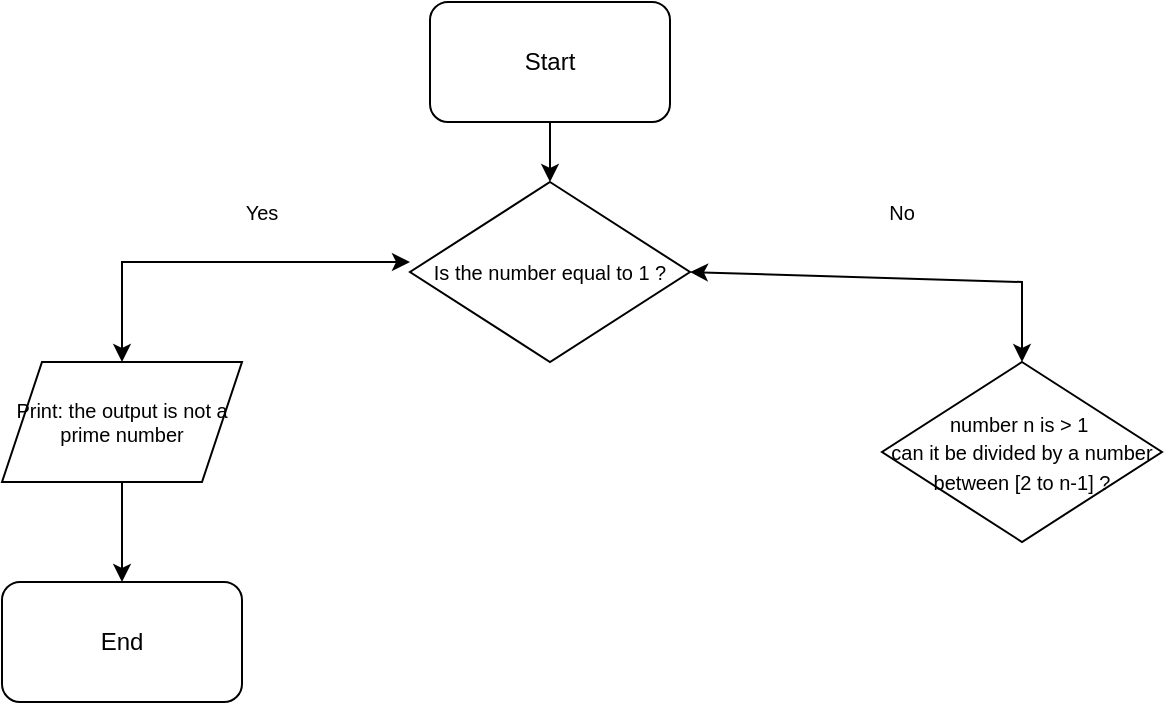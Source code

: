 <mxfile version="20.8.5" type="github">
  <diagram id="JN8HsiP1qvr515lzn4uR" name="Page-1">
    <mxGraphModel dx="1050" dy="587" grid="1" gridSize="10" guides="1" tooltips="1" connect="1" arrows="1" fold="1" page="1" pageScale="1" pageWidth="827" pageHeight="1169" math="0" shadow="0">
      <root>
        <mxCell id="0" />
        <mxCell id="1" parent="0" />
        <mxCell id="N72v5_LS_6uYHO4OY740-4" style="edgeStyle=orthogonalEdgeStyle;rounded=0;orthogonalLoop=1;jettySize=auto;html=1;exitX=0.5;exitY=1;exitDx=0;exitDy=0;" edge="1" parent="1" source="N72v5_LS_6uYHO4OY740-1">
          <mxGeometry relative="1" as="geometry">
            <mxPoint x="414" y="130" as="targetPoint" />
          </mxGeometry>
        </mxCell>
        <mxCell id="N72v5_LS_6uYHO4OY740-1" value="Start" style="rounded=1;whiteSpace=wrap;html=1;" vertex="1" parent="1">
          <mxGeometry x="354" y="40" width="120" height="60" as="geometry" />
        </mxCell>
        <mxCell id="N72v5_LS_6uYHO4OY740-5" value="&lt;div style=&quot;&quot;&gt;&lt;span style=&quot;background-color: initial;&quot;&gt;&lt;font style=&quot;font-size: 10px;&quot;&gt;Is the number equal to 1 ?&lt;/font&gt;&lt;/span&gt;&lt;/div&gt;" style="rhombus;whiteSpace=wrap;html=1;align=center;" vertex="1" parent="1">
          <mxGeometry x="344" y="130" width="140" height="90" as="geometry" />
        </mxCell>
        <mxCell id="N72v5_LS_6uYHO4OY740-6" style="edgeStyle=orthogonalEdgeStyle;rounded=0;orthogonalLoop=1;jettySize=auto;html=1;exitX=0.5;exitY=1;exitDx=0;exitDy=0;fontSize=10;" edge="1" parent="1" source="N72v5_LS_6uYHO4OY740-5" target="N72v5_LS_6uYHO4OY740-5">
          <mxGeometry relative="1" as="geometry" />
        </mxCell>
        <mxCell id="N72v5_LS_6uYHO4OY740-9" value="" style="endArrow=classic;startArrow=classic;html=1;rounded=0;fontSize=10;" edge="1" parent="1">
          <mxGeometry width="50" height="50" relative="1" as="geometry">
            <mxPoint x="200" y="220" as="sourcePoint" />
            <mxPoint x="344" y="170" as="targetPoint" />
            <Array as="points">
              <mxPoint x="200" y="210" />
              <mxPoint x="200" y="170" />
            </Array>
          </mxGeometry>
        </mxCell>
        <mxCell id="N72v5_LS_6uYHO4OY740-12" style="edgeStyle=orthogonalEdgeStyle;rounded=0;orthogonalLoop=1;jettySize=auto;html=1;exitX=0.5;exitY=1;exitDx=0;exitDy=0;fontSize=10;entryX=0.5;entryY=0;entryDx=0;entryDy=0;" edge="1" parent="1" source="N72v5_LS_6uYHO4OY740-10" target="N72v5_LS_6uYHO4OY740-13">
          <mxGeometry relative="1" as="geometry">
            <mxPoint x="270" y="320" as="targetPoint" />
            <Array as="points" />
          </mxGeometry>
        </mxCell>
        <mxCell id="N72v5_LS_6uYHO4OY740-10" value="Print: the output is not a prime number" style="shape=parallelogram;perimeter=parallelogramPerimeter;whiteSpace=wrap;html=1;fixedSize=1;fontSize=10;" vertex="1" parent="1">
          <mxGeometry x="140" y="220" width="120" height="60" as="geometry" />
        </mxCell>
        <mxCell id="N72v5_LS_6uYHO4OY740-13" value="End" style="rounded=1;whiteSpace=wrap;html=1;" vertex="1" parent="1">
          <mxGeometry x="140" y="330" width="120" height="60" as="geometry" />
        </mxCell>
        <mxCell id="N72v5_LS_6uYHO4OY740-25" value="Yes" style="text;strokeColor=none;align=center;fillColor=none;html=1;verticalAlign=middle;whiteSpace=wrap;rounded=0;fontSize=10;" vertex="1" parent="1">
          <mxGeometry x="240" y="130" width="60" height="30" as="geometry" />
        </mxCell>
        <mxCell id="N72v5_LS_6uYHO4OY740-27" value="" style="endArrow=classic;startArrow=classic;html=1;rounded=0;fontSize=10;entryX=1;entryY=0.5;entryDx=0;entryDy=0;exitX=0.5;exitY=0;exitDx=0;exitDy=0;" edge="1" parent="1" source="N72v5_LS_6uYHO4OY740-29" target="N72v5_LS_6uYHO4OY740-5">
          <mxGeometry width="50" height="50" relative="1" as="geometry">
            <mxPoint x="680" y="220" as="sourcePoint" />
            <mxPoint x="440" y="270" as="targetPoint" />
            <Array as="points">
              <mxPoint x="650" y="180" />
            </Array>
          </mxGeometry>
        </mxCell>
        <mxCell id="N72v5_LS_6uYHO4OY740-28" value="No" style="text;strokeColor=none;align=center;fillColor=none;html=1;verticalAlign=middle;whiteSpace=wrap;rounded=0;fontSize=10;" vertex="1" parent="1">
          <mxGeometry x="560" y="130" width="60" height="30" as="geometry" />
        </mxCell>
        <mxCell id="N72v5_LS_6uYHO4OY740-29" value="&lt;div style=&quot;&quot;&gt;&lt;span style=&quot;font-size: 10px;&quot;&gt;number n is &amp;gt; 1&amp;nbsp;&lt;/span&gt;&lt;/div&gt;&lt;div style=&quot;&quot;&gt;&lt;span style=&quot;font-size: 10px;&quot;&gt;can it be divided by a number between [2 to n-1] ?&lt;/span&gt;&lt;/div&gt;" style="rhombus;whiteSpace=wrap;html=1;align=center;" vertex="1" parent="1">
          <mxGeometry x="580" y="220" width="140" height="90" as="geometry" />
        </mxCell>
      </root>
    </mxGraphModel>
  </diagram>
</mxfile>
